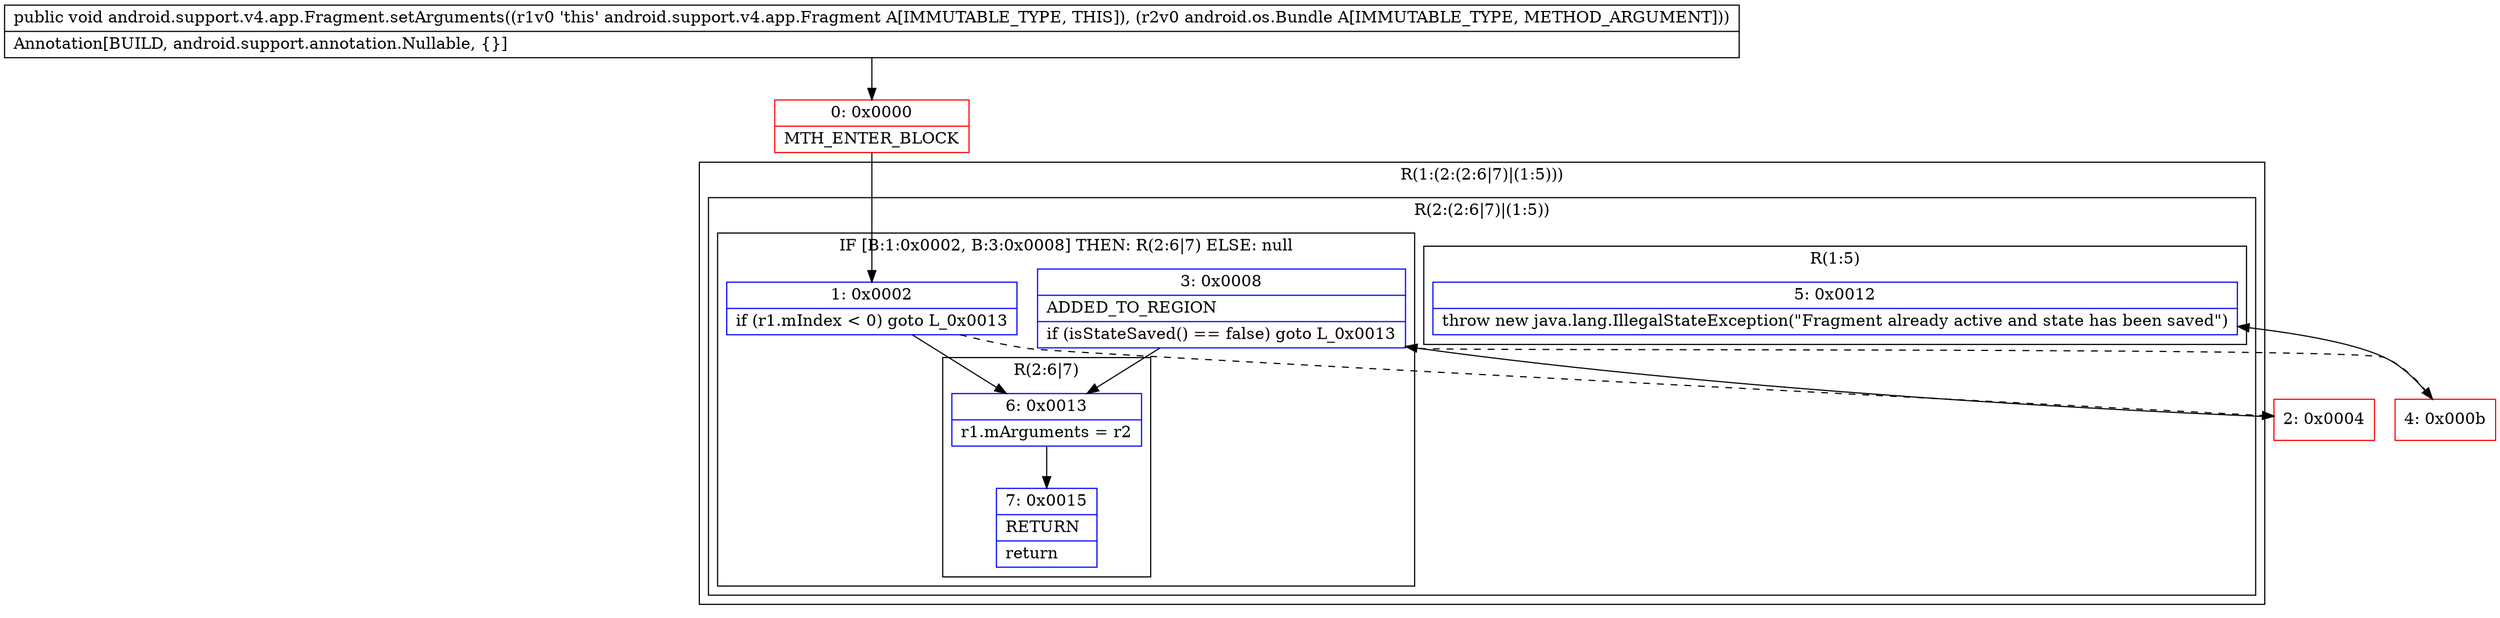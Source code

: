 digraph "CFG forandroid.support.v4.app.Fragment.setArguments(Landroid\/os\/Bundle;)V" {
subgraph cluster_Region_1201221644 {
label = "R(1:(2:(2:6|7)|(1:5)))";
node [shape=record,color=blue];
subgraph cluster_Region_753394207 {
label = "R(2:(2:6|7)|(1:5))";
node [shape=record,color=blue];
subgraph cluster_IfRegion_1468816019 {
label = "IF [B:1:0x0002, B:3:0x0008] THEN: R(2:6|7) ELSE: null";
node [shape=record,color=blue];
Node_1 [shape=record,label="{1\:\ 0x0002|if (r1.mIndex \< 0) goto L_0x0013\l}"];
Node_3 [shape=record,label="{3\:\ 0x0008|ADDED_TO_REGION\l|if (isStateSaved() == false) goto L_0x0013\l}"];
subgraph cluster_Region_1999818843 {
label = "R(2:6|7)";
node [shape=record,color=blue];
Node_6 [shape=record,label="{6\:\ 0x0013|r1.mArguments = r2\l}"];
Node_7 [shape=record,label="{7\:\ 0x0015|RETURN\l|return\l}"];
}
}
subgraph cluster_Region_2040895457 {
label = "R(1:5)";
node [shape=record,color=blue];
Node_5 [shape=record,label="{5\:\ 0x0012|throw new java.lang.IllegalStateException(\"Fragment already active and state has been saved\")\l}"];
}
}
}
Node_0 [shape=record,color=red,label="{0\:\ 0x0000|MTH_ENTER_BLOCK\l}"];
Node_2 [shape=record,color=red,label="{2\:\ 0x0004}"];
Node_4 [shape=record,color=red,label="{4\:\ 0x000b}"];
MethodNode[shape=record,label="{public void android.support.v4.app.Fragment.setArguments((r1v0 'this' android.support.v4.app.Fragment A[IMMUTABLE_TYPE, THIS]), (r2v0 android.os.Bundle A[IMMUTABLE_TYPE, METHOD_ARGUMENT]))  | Annotation[BUILD, android.support.annotation.Nullable, \{\}]\l}"];
MethodNode -> Node_0;
Node_1 -> Node_2[style=dashed];
Node_1 -> Node_6;
Node_3 -> Node_4[style=dashed];
Node_3 -> Node_6;
Node_6 -> Node_7;
Node_0 -> Node_1;
Node_2 -> Node_3;
Node_4 -> Node_5;
}

